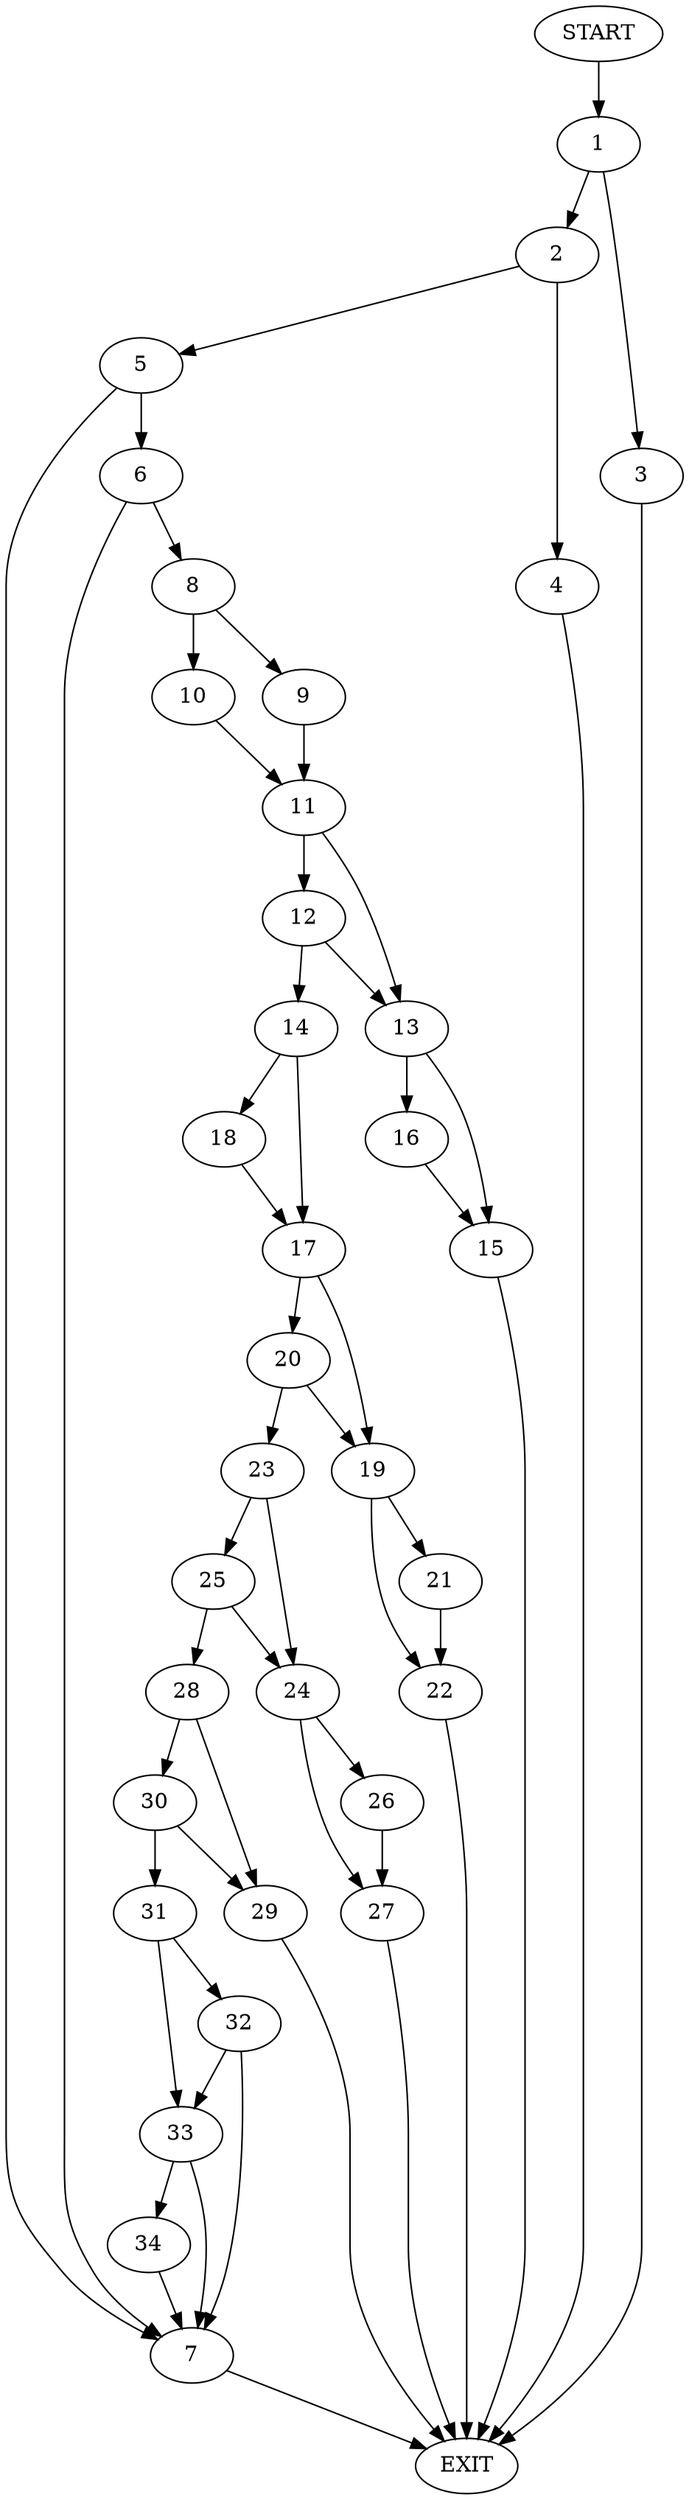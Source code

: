 digraph {
0 [label="START"]
35 [label="EXIT"]
0 -> 1
1 -> 2
1 -> 3
2 -> 4
2 -> 5
3 -> 35
4 -> 35
5 -> 6
5 -> 7
6 -> 8
6 -> 7
7 -> 35
8 -> 9
8 -> 10
9 -> 11
10 -> 11
11 -> 12
11 -> 13
12 -> 14
12 -> 13
13 -> 15
13 -> 16
14 -> 17
14 -> 18
16 -> 15
15 -> 35
18 -> 17
17 -> 19
17 -> 20
19 -> 21
19 -> 22
20 -> 23
20 -> 19
23 -> 24
23 -> 25
21 -> 22
22 -> 35
24 -> 26
24 -> 27
25 -> 28
25 -> 24
28 -> 29
28 -> 30
26 -> 27
27 -> 35
30 -> 31
30 -> 29
29 -> 35
31 -> 32
31 -> 33
32 -> 7
32 -> 33
33 -> 34
33 -> 7
34 -> 7
}
